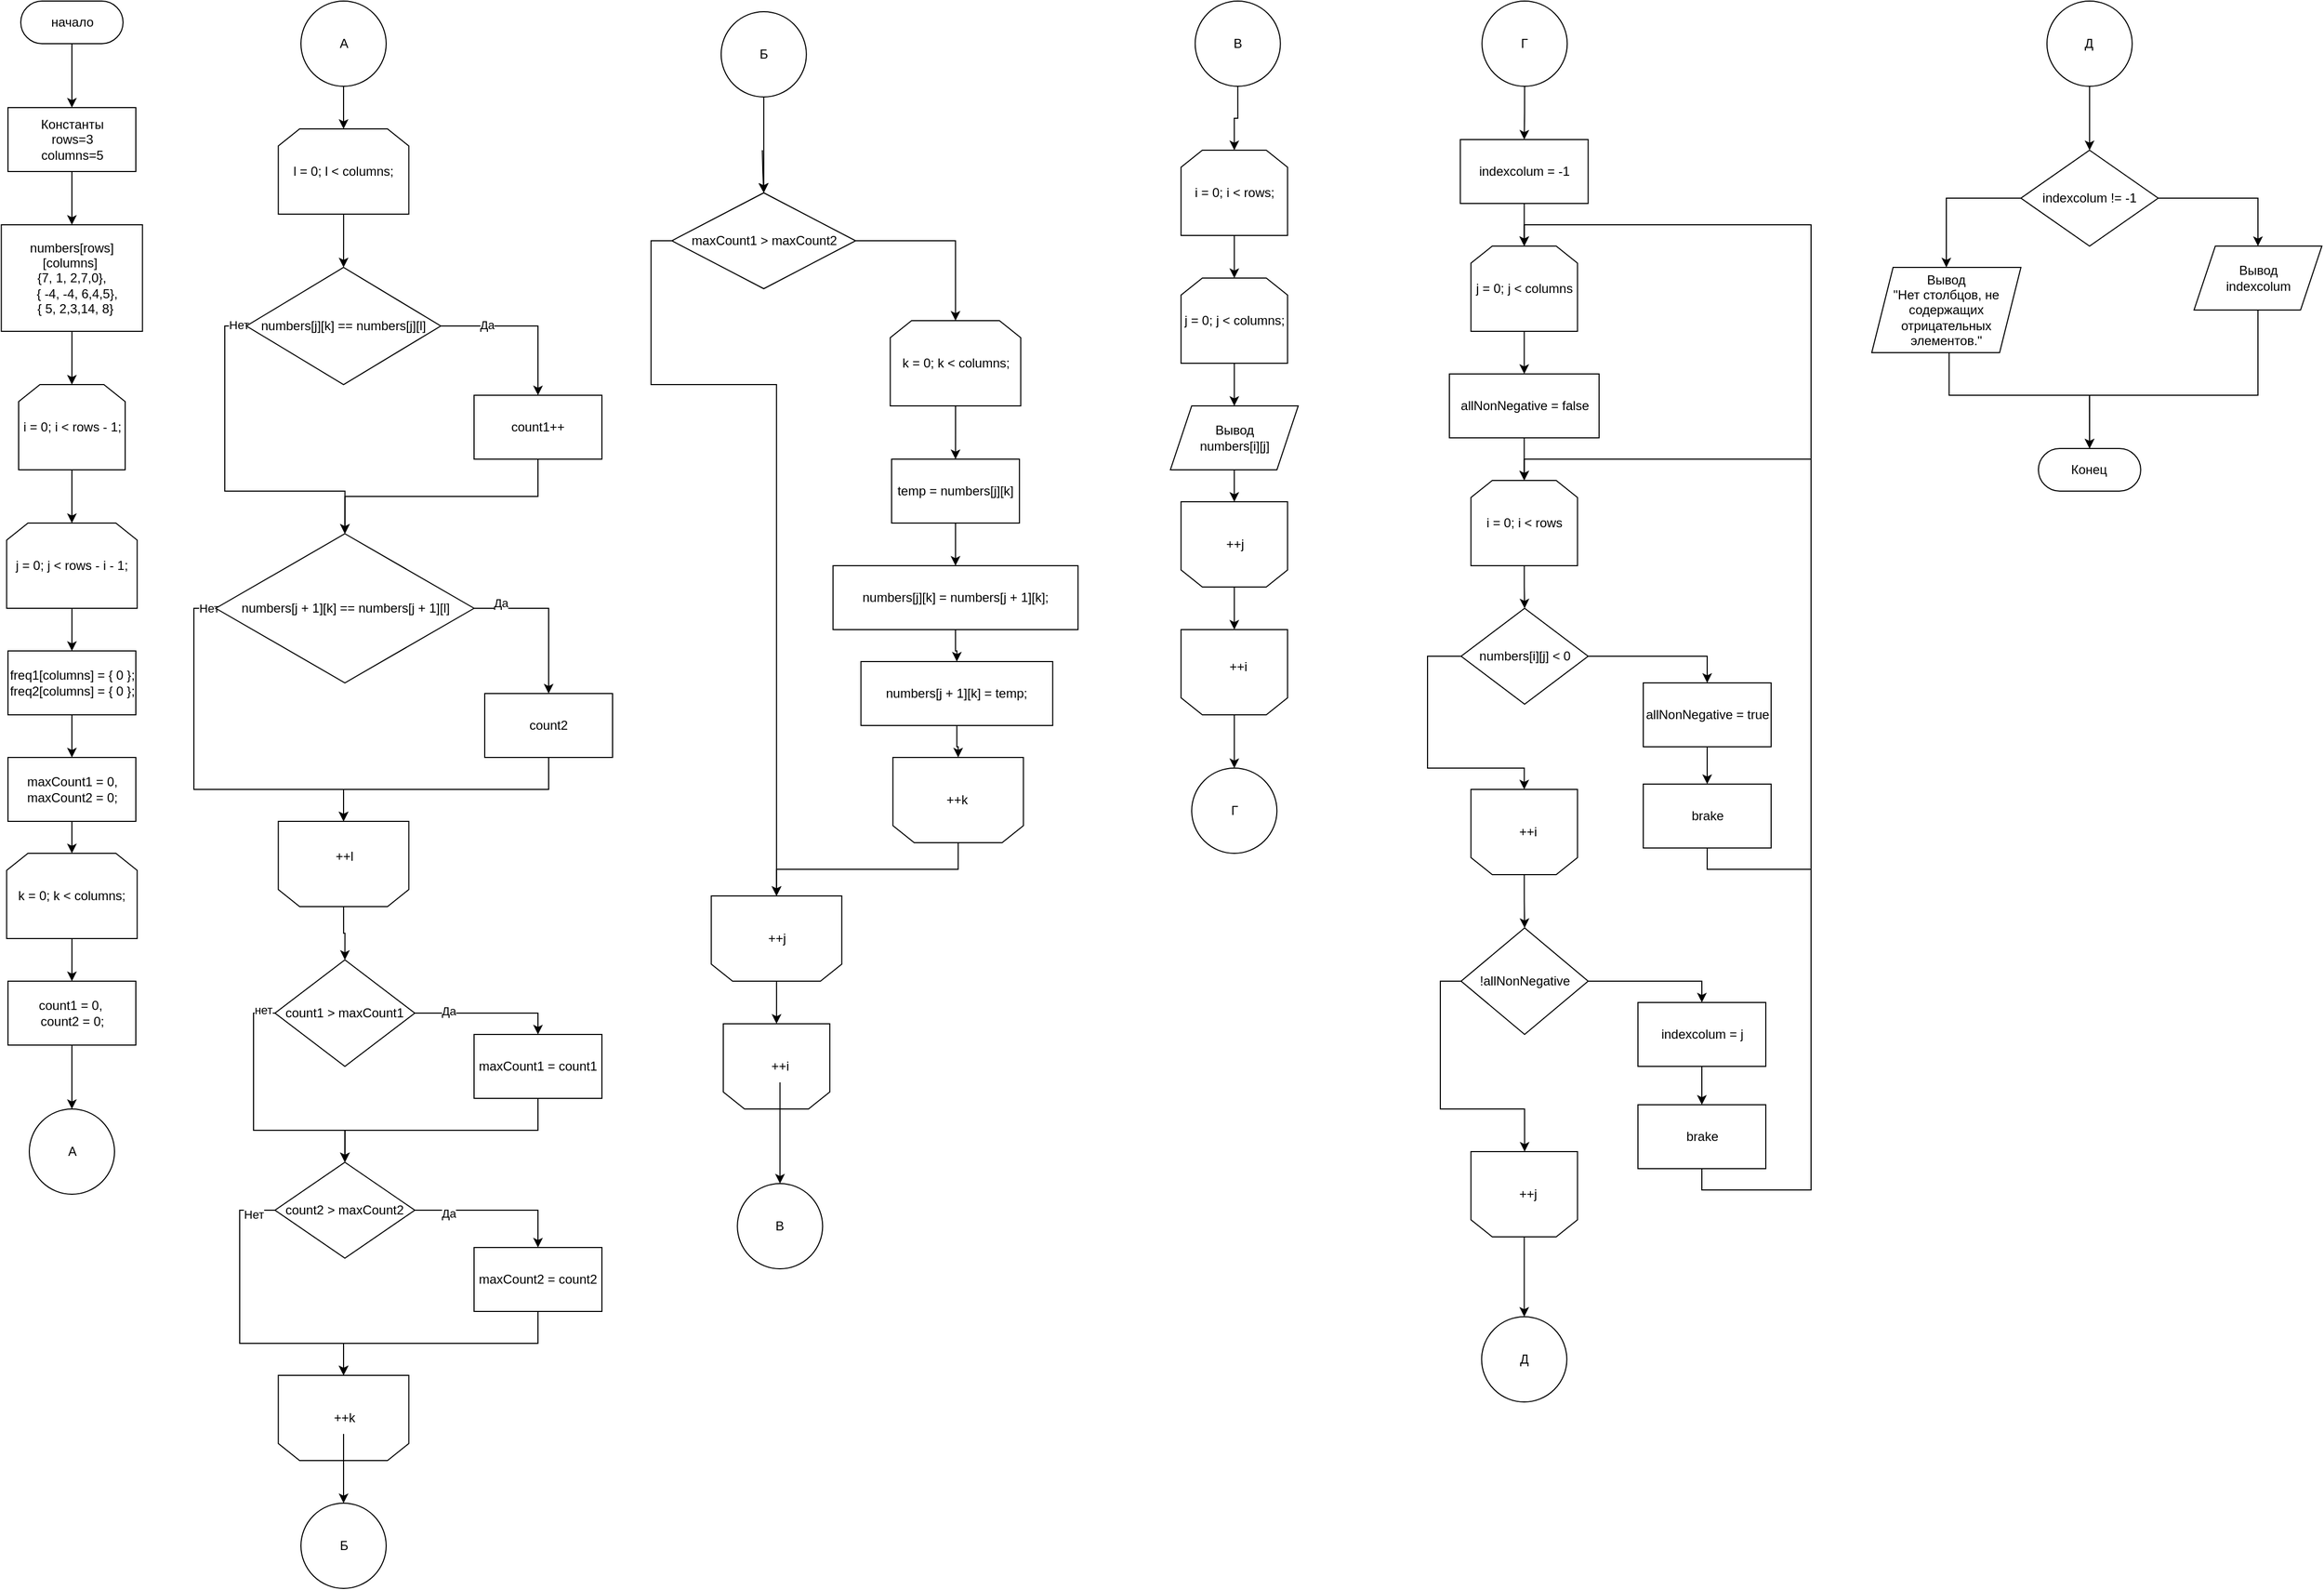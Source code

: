 <mxfile version="24.4.10" type="github">
  <diagram name="Страница — 1" id="gb134FCB6Ntx2Ct6ADIr">
    <mxGraphModel dx="1002" dy="1629" grid="1" gridSize="10" guides="1" tooltips="1" connect="1" arrows="1" fold="1" page="1" pageScale="1" pageWidth="827" pageHeight="1169" math="0" shadow="0">
      <root>
        <mxCell id="0" />
        <mxCell id="1" parent="0" />
        <mxCell id="OmKSdJS_6-39v24Q9E5N-5" style="edgeStyle=orthogonalEdgeStyle;rounded=0;orthogonalLoop=1;jettySize=auto;html=1;entryX=0.5;entryY=0;entryDx=0;entryDy=0;" parent="1" source="zJITAl8SxJPosXwJFVy2-1" target="OmKSdJS_6-39v24Q9E5N-4" edge="1">
          <mxGeometry relative="1" as="geometry" />
        </mxCell>
        <mxCell id="zJITAl8SxJPosXwJFVy2-1" value="начало" style="rounded=1;whiteSpace=wrap;html=1;arcSize=50;" parent="1" vertex="1">
          <mxGeometry x="349.5" y="-80" width="96" height="40" as="geometry" />
        </mxCell>
        <mxCell id="OmKSdJS_6-39v24Q9E5N-7" style="edgeStyle=orthogonalEdgeStyle;rounded=0;orthogonalLoop=1;jettySize=auto;html=1;entryX=0.5;entryY=0;entryDx=0;entryDy=0;" parent="1" source="OmKSdJS_6-39v24Q9E5N-4" target="OmKSdJS_6-39v24Q9E5N-6" edge="1">
          <mxGeometry relative="1" as="geometry" />
        </mxCell>
        <mxCell id="OmKSdJS_6-39v24Q9E5N-4" value="Константы&lt;br&gt;rows=3&lt;div&gt;columns=5&lt;/div&gt;" style="rounded=0;whiteSpace=wrap;html=1;" parent="1" vertex="1">
          <mxGeometry x="337.5" y="20" width="120" height="60" as="geometry" />
        </mxCell>
        <mxCell id="OmKSdJS_6-39v24Q9E5N-9" style="edgeStyle=orthogonalEdgeStyle;rounded=0;orthogonalLoop=1;jettySize=auto;html=1;entryX=0.5;entryY=0;entryDx=0;entryDy=0;" parent="1" source="OmKSdJS_6-39v24Q9E5N-6" target="OmKSdJS_6-39v24Q9E5N-8" edge="1">
          <mxGeometry relative="1" as="geometry" />
        </mxCell>
        <mxCell id="OmKSdJS_6-39v24Q9E5N-6" value="numbers[rows][columns]&amp;nbsp;&lt;div&gt;&lt;span style=&quot;background-color: initial;&quot;&gt;{7, 1, 2,7,0},&lt;/span&gt;&lt;div&gt;&lt;div&gt;&amp;nbsp; &amp;nbsp;{ -4, -4, 6,4,5},&lt;/div&gt;&lt;div&gt;&amp;nbsp; { 5, 2,3,14, 8}&lt;/div&gt;&lt;/div&gt;&lt;/div&gt;" style="rounded=0;whiteSpace=wrap;html=1;" parent="1" vertex="1">
          <mxGeometry x="331.25" y="130" width="132.5" height="100" as="geometry" />
        </mxCell>
        <mxCell id="OmKSdJS_6-39v24Q9E5N-13" style="edgeStyle=orthogonalEdgeStyle;rounded=0;orthogonalLoop=1;jettySize=auto;html=1;entryX=0.5;entryY=0;entryDx=0;entryDy=0;" parent="1" source="OmKSdJS_6-39v24Q9E5N-8" target="OmKSdJS_6-39v24Q9E5N-12" edge="1">
          <mxGeometry relative="1" as="geometry" />
        </mxCell>
        <mxCell id="OmKSdJS_6-39v24Q9E5N-8" value="i = 0; i &amp;lt; rows - 1;" style="shape=loopLimit;whiteSpace=wrap;html=1;" parent="1" vertex="1">
          <mxGeometry x="347.5" y="280" width="100" height="80" as="geometry" />
        </mxCell>
        <mxCell id="OmKSdJS_6-39v24Q9E5N-15" style="edgeStyle=orthogonalEdgeStyle;rounded=0;orthogonalLoop=1;jettySize=auto;html=1;entryX=0.5;entryY=0;entryDx=0;entryDy=0;" parent="1" source="OmKSdJS_6-39v24Q9E5N-12" target="OmKSdJS_6-39v24Q9E5N-14" edge="1">
          <mxGeometry relative="1" as="geometry" />
        </mxCell>
        <mxCell id="OmKSdJS_6-39v24Q9E5N-12" value="j = 0; j &amp;lt; rows - i - 1;" style="shape=loopLimit;whiteSpace=wrap;html=1;" parent="1" vertex="1">
          <mxGeometry x="336.25" y="410" width="122.5" height="80" as="geometry" />
        </mxCell>
        <mxCell id="OmKSdJS_6-39v24Q9E5N-17" style="edgeStyle=orthogonalEdgeStyle;rounded=0;orthogonalLoop=1;jettySize=auto;html=1;entryX=0.5;entryY=0;entryDx=0;entryDy=0;" parent="1" source="OmKSdJS_6-39v24Q9E5N-14" target="OmKSdJS_6-39v24Q9E5N-16" edge="1">
          <mxGeometry relative="1" as="geometry" />
        </mxCell>
        <mxCell id="OmKSdJS_6-39v24Q9E5N-14" value="&lt;div&gt;freq1[columns] = { 0 };&lt;/div&gt;&lt;div&gt;&lt;span style=&quot;white-space: normal;&quot;&gt;freq2[columns] = { 0 };&lt;/span&gt;&lt;/div&gt;" style="rounded=0;whiteSpace=wrap;html=1;" parent="1" vertex="1">
          <mxGeometry x="337.5" y="530" width="120" height="60" as="geometry" />
        </mxCell>
        <mxCell id="OmKSdJS_6-39v24Q9E5N-19" style="edgeStyle=orthogonalEdgeStyle;rounded=0;orthogonalLoop=1;jettySize=auto;html=1;entryX=0.5;entryY=0;entryDx=0;entryDy=0;" parent="1" source="OmKSdJS_6-39v24Q9E5N-16" target="OmKSdJS_6-39v24Q9E5N-18" edge="1">
          <mxGeometry relative="1" as="geometry" />
        </mxCell>
        <mxCell id="OmKSdJS_6-39v24Q9E5N-16" value="maxCount1 = 0, maxCount2 = 0;" style="rounded=0;whiteSpace=wrap;html=1;" parent="1" vertex="1">
          <mxGeometry x="337.5" y="630" width="120" height="60" as="geometry" />
        </mxCell>
        <mxCell id="OmKSdJS_6-39v24Q9E5N-21" style="edgeStyle=orthogonalEdgeStyle;rounded=0;orthogonalLoop=1;jettySize=auto;html=1;entryX=0.5;entryY=0;entryDx=0;entryDy=0;" parent="1" source="OmKSdJS_6-39v24Q9E5N-18" target="OmKSdJS_6-39v24Q9E5N-20" edge="1">
          <mxGeometry relative="1" as="geometry" />
        </mxCell>
        <mxCell id="OmKSdJS_6-39v24Q9E5N-18" value="k = 0; k &amp;lt; columns;" style="shape=loopLimit;whiteSpace=wrap;html=1;" parent="1" vertex="1">
          <mxGeometry x="336.25" y="720" width="122.5" height="80" as="geometry" />
        </mxCell>
        <mxCell id="OmKSdJS_6-39v24Q9E5N-148" style="edgeStyle=orthogonalEdgeStyle;rounded=0;orthogonalLoop=1;jettySize=auto;html=1;entryX=0.5;entryY=0;entryDx=0;entryDy=0;" parent="1" source="OmKSdJS_6-39v24Q9E5N-20" target="OmKSdJS_6-39v24Q9E5N-147" edge="1">
          <mxGeometry relative="1" as="geometry" />
        </mxCell>
        <mxCell id="OmKSdJS_6-39v24Q9E5N-20" value="count1 = 0,&amp;nbsp;&lt;div&gt;count2 = 0;&lt;/div&gt;" style="rounded=0;whiteSpace=wrap;html=1;" parent="1" vertex="1">
          <mxGeometry x="337.5" y="840" width="120" height="60" as="geometry" />
        </mxCell>
        <mxCell id="OmKSdJS_6-39v24Q9E5N-25" style="edgeStyle=orthogonalEdgeStyle;rounded=0;orthogonalLoop=1;jettySize=auto;html=1;entryX=0.5;entryY=0;entryDx=0;entryDy=0;" parent="1" source="OmKSdJS_6-39v24Q9E5N-22" target="OmKSdJS_6-39v24Q9E5N-24" edge="1">
          <mxGeometry relative="1" as="geometry" />
        </mxCell>
        <mxCell id="OmKSdJS_6-39v24Q9E5N-22" value="l = 0; l &amp;lt; columns;" style="shape=loopLimit;whiteSpace=wrap;html=1;" parent="1" vertex="1">
          <mxGeometry x="591.25" y="40" width="122.5" height="80" as="geometry" />
        </mxCell>
        <mxCell id="OmKSdJS_6-39v24Q9E5N-27" style="edgeStyle=orthogonalEdgeStyle;rounded=0;orthogonalLoop=1;jettySize=auto;html=1;entryX=0.5;entryY=0;entryDx=0;entryDy=0;" parent="1" source="OmKSdJS_6-39v24Q9E5N-24" target="OmKSdJS_6-39v24Q9E5N-26" edge="1">
          <mxGeometry relative="1" as="geometry" />
        </mxCell>
        <mxCell id="OmKSdJS_6-39v24Q9E5N-28" value="Да" style="edgeLabel;html=1;align=center;verticalAlign=middle;resizable=0;points=[];" parent="OmKSdJS_6-39v24Q9E5N-27" vertex="1" connectable="0">
          <mxGeometry x="-0.451" y="1" relative="1" as="geometry">
            <mxPoint as="offset" />
          </mxGeometry>
        </mxCell>
        <mxCell id="OmKSdJS_6-39v24Q9E5N-31" style="edgeStyle=orthogonalEdgeStyle;rounded=0;orthogonalLoop=1;jettySize=auto;html=1;entryX=0.5;entryY=0;entryDx=0;entryDy=0;exitX=0;exitY=0.5;exitDx=0;exitDy=0;" parent="1" source="OmKSdJS_6-39v24Q9E5N-24" target="OmKSdJS_6-39v24Q9E5N-29" edge="1">
          <mxGeometry relative="1" as="geometry">
            <Array as="points">
              <mxPoint x="541" y="225" />
              <mxPoint x="541" y="380" />
              <mxPoint x="654" y="380" />
            </Array>
          </mxGeometry>
        </mxCell>
        <mxCell id="OmKSdJS_6-39v24Q9E5N-32" value="Нет" style="edgeLabel;html=1;align=center;verticalAlign=middle;resizable=0;points=[];" parent="OmKSdJS_6-39v24Q9E5N-31" vertex="1" connectable="0">
          <mxGeometry x="-0.954" y="-1" relative="1" as="geometry">
            <mxPoint as="offset" />
          </mxGeometry>
        </mxCell>
        <mxCell id="OmKSdJS_6-39v24Q9E5N-24" value="numbers[j][k] == numbers[j][l]" style="rhombus;whiteSpace=wrap;html=1;" parent="1" vertex="1">
          <mxGeometry x="561.25" y="170" width="182.5" height="110" as="geometry" />
        </mxCell>
        <mxCell id="OmKSdJS_6-39v24Q9E5N-30" style="edgeStyle=orthogonalEdgeStyle;rounded=0;orthogonalLoop=1;jettySize=auto;html=1;entryX=0.5;entryY=0;entryDx=0;entryDy=0;" parent="1" source="OmKSdJS_6-39v24Q9E5N-26" target="OmKSdJS_6-39v24Q9E5N-29" edge="1">
          <mxGeometry relative="1" as="geometry" />
        </mxCell>
        <mxCell id="OmKSdJS_6-39v24Q9E5N-26" value="count1++" style="rounded=0;whiteSpace=wrap;html=1;" parent="1" vertex="1">
          <mxGeometry x="775" y="290" width="120" height="60" as="geometry" />
        </mxCell>
        <mxCell id="OmKSdJS_6-39v24Q9E5N-34" style="edgeStyle=orthogonalEdgeStyle;rounded=0;orthogonalLoop=1;jettySize=auto;html=1;entryX=0.5;entryY=0;entryDx=0;entryDy=0;" parent="1" source="OmKSdJS_6-39v24Q9E5N-29" target="OmKSdJS_6-39v24Q9E5N-33" edge="1">
          <mxGeometry relative="1" as="geometry" />
        </mxCell>
        <mxCell id="OmKSdJS_6-39v24Q9E5N-39" value="Да" style="edgeLabel;html=1;align=center;verticalAlign=middle;resizable=0;points=[];" parent="OmKSdJS_6-39v24Q9E5N-34" vertex="1" connectable="0">
          <mxGeometry x="-0.674" y="5" relative="1" as="geometry">
            <mxPoint as="offset" />
          </mxGeometry>
        </mxCell>
        <mxCell id="OmKSdJS_6-39v24Q9E5N-42" style="edgeStyle=orthogonalEdgeStyle;rounded=0;orthogonalLoop=1;jettySize=auto;html=1;entryX=0.5;entryY=1;entryDx=0;entryDy=0;exitX=0;exitY=0.5;exitDx=0;exitDy=0;" parent="1" source="OmKSdJS_6-39v24Q9E5N-29" target="OmKSdJS_6-39v24Q9E5N-35" edge="1">
          <mxGeometry relative="1" as="geometry">
            <Array as="points">
              <mxPoint x="512" y="490" />
              <mxPoint x="512" y="660" />
              <mxPoint x="652" y="660" />
            </Array>
          </mxGeometry>
        </mxCell>
        <mxCell id="OmKSdJS_6-39v24Q9E5N-43" value="Нет" style="edgeLabel;html=1;align=center;verticalAlign=middle;resizable=0;points=[];" parent="OmKSdJS_6-39v24Q9E5N-42" vertex="1" connectable="0">
          <mxGeometry x="-0.96" relative="1" as="geometry">
            <mxPoint as="offset" />
          </mxGeometry>
        </mxCell>
        <mxCell id="OmKSdJS_6-39v24Q9E5N-29" value="numbers[j + 1][k] == numbers[j + 1][l]" style="rhombus;whiteSpace=wrap;html=1;" parent="1" vertex="1">
          <mxGeometry x="532.5" y="420" width="242.5" height="140" as="geometry" />
        </mxCell>
        <mxCell id="OmKSdJS_6-39v24Q9E5N-40" style="edgeStyle=orthogonalEdgeStyle;rounded=0;orthogonalLoop=1;jettySize=auto;html=1;entryX=0.5;entryY=1;entryDx=0;entryDy=0;exitX=0.5;exitY=1;exitDx=0;exitDy=0;" parent="1" source="OmKSdJS_6-39v24Q9E5N-33" target="OmKSdJS_6-39v24Q9E5N-35" edge="1">
          <mxGeometry relative="1" as="geometry" />
        </mxCell>
        <mxCell id="OmKSdJS_6-39v24Q9E5N-33" value="count2" style="rounded=0;whiteSpace=wrap;html=1;" parent="1" vertex="1">
          <mxGeometry x="785" y="570" width="120" height="60" as="geometry" />
        </mxCell>
        <mxCell id="OmKSdJS_6-39v24Q9E5N-45" style="edgeStyle=orthogonalEdgeStyle;rounded=0;orthogonalLoop=1;jettySize=auto;html=1;entryX=0.5;entryY=0;entryDx=0;entryDy=0;" parent="1" source="OmKSdJS_6-39v24Q9E5N-35" target="OmKSdJS_6-39v24Q9E5N-44" edge="1">
          <mxGeometry relative="1" as="geometry" />
        </mxCell>
        <mxCell id="OmKSdJS_6-39v24Q9E5N-35" value="" style="shape=loopLimit;whiteSpace=wrap;html=1;rotation=-180;" parent="1" vertex="1">
          <mxGeometry x="591.25" y="690" width="122.5" height="80" as="geometry" />
        </mxCell>
        <mxCell id="OmKSdJS_6-39v24Q9E5N-36" value="++l" style="text;html=1;align=center;verticalAlign=middle;resizable=0;points=[];autosize=1;strokeColor=none;fillColor=none;" parent="1" vertex="1">
          <mxGeometry x="632.5" y="708" width="40" height="30" as="geometry" />
        </mxCell>
        <mxCell id="OmKSdJS_6-39v24Q9E5N-47" style="edgeStyle=orthogonalEdgeStyle;rounded=0;orthogonalLoop=1;jettySize=auto;html=1;entryX=0.5;entryY=0;entryDx=0;entryDy=0;" parent="1" source="OmKSdJS_6-39v24Q9E5N-44" target="OmKSdJS_6-39v24Q9E5N-46" edge="1">
          <mxGeometry relative="1" as="geometry" />
        </mxCell>
        <mxCell id="OmKSdJS_6-39v24Q9E5N-54" value="Да" style="edgeLabel;html=1;align=center;verticalAlign=middle;resizable=0;points=[];" parent="OmKSdJS_6-39v24Q9E5N-47" vertex="1" connectable="0">
          <mxGeometry x="-0.535" y="2" relative="1" as="geometry">
            <mxPoint as="offset" />
          </mxGeometry>
        </mxCell>
        <mxCell id="OmKSdJS_6-39v24Q9E5N-53" style="edgeStyle=orthogonalEdgeStyle;rounded=0;orthogonalLoop=1;jettySize=auto;html=1;entryX=0.5;entryY=0;entryDx=0;entryDy=0;exitX=0;exitY=0.5;exitDx=0;exitDy=0;" parent="1" source="OmKSdJS_6-39v24Q9E5N-44" target="OmKSdJS_6-39v24Q9E5N-48" edge="1">
          <mxGeometry relative="1" as="geometry">
            <Array as="points">
              <mxPoint x="568" y="870" />
              <mxPoint x="568" y="980" />
              <mxPoint x="654" y="980" />
            </Array>
          </mxGeometry>
        </mxCell>
        <mxCell id="OmKSdJS_6-39v24Q9E5N-55" value="нет" style="edgeLabel;html=1;align=center;verticalAlign=middle;resizable=0;points=[];" parent="OmKSdJS_6-39v24Q9E5N-53" vertex="1" connectable="0">
          <mxGeometry x="-0.906" y="-3" relative="1" as="geometry">
            <mxPoint as="offset" />
          </mxGeometry>
        </mxCell>
        <mxCell id="OmKSdJS_6-39v24Q9E5N-44" value="count1 &amp;gt; maxCount1" style="rhombus;whiteSpace=wrap;html=1;" parent="1" vertex="1">
          <mxGeometry x="588.13" y="820" width="131.25" height="100" as="geometry" />
        </mxCell>
        <mxCell id="OmKSdJS_6-39v24Q9E5N-52" style="edgeStyle=orthogonalEdgeStyle;rounded=0;orthogonalLoop=1;jettySize=auto;html=1;entryX=0.5;entryY=0;entryDx=0;entryDy=0;exitX=0.5;exitY=1;exitDx=0;exitDy=0;" parent="1" source="OmKSdJS_6-39v24Q9E5N-46" target="OmKSdJS_6-39v24Q9E5N-48" edge="1">
          <mxGeometry relative="1" as="geometry" />
        </mxCell>
        <mxCell id="OmKSdJS_6-39v24Q9E5N-46" value="maxCount1 = count1" style="rounded=0;whiteSpace=wrap;html=1;" parent="1" vertex="1">
          <mxGeometry x="775" y="890" width="120" height="60" as="geometry" />
        </mxCell>
        <mxCell id="OmKSdJS_6-39v24Q9E5N-50" style="edgeStyle=orthogonalEdgeStyle;rounded=0;orthogonalLoop=1;jettySize=auto;html=1;entryX=0.5;entryY=0;entryDx=0;entryDy=0;" parent="1" source="OmKSdJS_6-39v24Q9E5N-48" target="OmKSdJS_6-39v24Q9E5N-49" edge="1">
          <mxGeometry relative="1" as="geometry" />
        </mxCell>
        <mxCell id="OmKSdJS_6-39v24Q9E5N-60" value="Да" style="edgeLabel;html=1;align=center;verticalAlign=middle;resizable=0;points=[];" parent="OmKSdJS_6-39v24Q9E5N-50" vertex="1" connectable="0">
          <mxGeometry x="-0.581" y="-3" relative="1" as="geometry">
            <mxPoint as="offset" />
          </mxGeometry>
        </mxCell>
        <mxCell id="OmKSdJS_6-39v24Q9E5N-59" style="edgeStyle=orthogonalEdgeStyle;rounded=0;orthogonalLoop=1;jettySize=auto;html=1;entryX=0.5;entryY=1;entryDx=0;entryDy=0;exitX=0;exitY=0.5;exitDx=0;exitDy=0;" parent="1" source="OmKSdJS_6-39v24Q9E5N-48" target="OmKSdJS_6-39v24Q9E5N-56" edge="1">
          <mxGeometry relative="1" as="geometry">
            <Array as="points">
              <mxPoint x="555" y="1055" />
              <mxPoint x="555" y="1180" />
              <mxPoint x="652" y="1180" />
            </Array>
          </mxGeometry>
        </mxCell>
        <mxCell id="OmKSdJS_6-39v24Q9E5N-61" value="Нет" style="edgeLabel;html=1;align=center;verticalAlign=middle;resizable=0;points=[];" parent="OmKSdJS_6-39v24Q9E5N-59" vertex="1" connectable="0">
          <mxGeometry x="-0.859" y="4" relative="1" as="geometry">
            <mxPoint as="offset" />
          </mxGeometry>
        </mxCell>
        <mxCell id="OmKSdJS_6-39v24Q9E5N-48" value="count2 &amp;gt; maxCount2" style="rhombus;whiteSpace=wrap;html=1;" parent="1" vertex="1">
          <mxGeometry x="588.13" y="1010" width="131.25" height="90" as="geometry" />
        </mxCell>
        <mxCell id="OmKSdJS_6-39v24Q9E5N-58" style="edgeStyle=orthogonalEdgeStyle;rounded=0;orthogonalLoop=1;jettySize=auto;html=1;entryX=0.5;entryY=1;entryDx=0;entryDy=0;exitX=0.5;exitY=1;exitDx=0;exitDy=0;" parent="1" source="OmKSdJS_6-39v24Q9E5N-49" target="OmKSdJS_6-39v24Q9E5N-56" edge="1">
          <mxGeometry relative="1" as="geometry" />
        </mxCell>
        <mxCell id="OmKSdJS_6-39v24Q9E5N-49" value="maxCount2 = count2" style="rounded=0;whiteSpace=wrap;html=1;" parent="1" vertex="1">
          <mxGeometry x="775" y="1090" width="120" height="60" as="geometry" />
        </mxCell>
        <mxCell id="OmKSdJS_6-39v24Q9E5N-63" style="edgeStyle=orthogonalEdgeStyle;rounded=0;orthogonalLoop=1;jettySize=auto;html=1;entryX=0.5;entryY=0;entryDx=0;entryDy=0;" parent="1" target="OmKSdJS_6-39v24Q9E5N-62" edge="1">
          <mxGeometry relative="1" as="geometry">
            <mxPoint x="1045.622" y="60" as="sourcePoint" />
          </mxGeometry>
        </mxCell>
        <mxCell id="OmKSdJS_6-39v24Q9E5N-56" value="" style="shape=loopLimit;whiteSpace=wrap;html=1;rotation=-180;" parent="1" vertex="1">
          <mxGeometry x="591.25" y="1210" width="122.5" height="80" as="geometry" />
        </mxCell>
        <mxCell id="OmKSdJS_6-39v24Q9E5N-152" style="edgeStyle=orthogonalEdgeStyle;rounded=0;orthogonalLoop=1;jettySize=auto;html=1;entryX=0.5;entryY=0;entryDx=0;entryDy=0;" parent="1" source="OmKSdJS_6-39v24Q9E5N-57" target="OmKSdJS_6-39v24Q9E5N-151" edge="1">
          <mxGeometry relative="1" as="geometry" />
        </mxCell>
        <mxCell id="OmKSdJS_6-39v24Q9E5N-57" value="++k" style="text;html=1;align=center;verticalAlign=middle;resizable=0;points=[];autosize=1;strokeColor=none;fillColor=none;" parent="1" vertex="1">
          <mxGeometry x="632.5" y="1235" width="40" height="30" as="geometry" />
        </mxCell>
        <mxCell id="OmKSdJS_6-39v24Q9E5N-65" style="edgeStyle=orthogonalEdgeStyle;rounded=0;orthogonalLoop=1;jettySize=auto;html=1;entryX=0.5;entryY=0;entryDx=0;entryDy=0;" parent="1" source="OmKSdJS_6-39v24Q9E5N-62" target="OmKSdJS_6-39v24Q9E5N-64" edge="1">
          <mxGeometry relative="1" as="geometry" />
        </mxCell>
        <mxCell id="OmKSdJS_6-39v24Q9E5N-68" style="edgeStyle=orthogonalEdgeStyle;rounded=0;orthogonalLoop=1;jettySize=auto;html=1;entryX=0.5;entryY=1;entryDx=0;entryDy=0;exitX=0;exitY=0.5;exitDx=0;exitDy=0;" parent="1" source="OmKSdJS_6-39v24Q9E5N-62" target="OmKSdJS_6-39v24Q9E5N-66" edge="1">
          <mxGeometry relative="1" as="geometry">
            <Array as="points">
              <mxPoint x="941.17" y="145" />
              <mxPoint x="941.17" y="280" />
              <mxPoint x="1059.17" y="280" />
            </Array>
          </mxGeometry>
        </mxCell>
        <mxCell id="OmKSdJS_6-39v24Q9E5N-62" value="maxCount1 &amp;gt; maxCount2" style="rhombus;whiteSpace=wrap;html=1;" parent="1" vertex="1">
          <mxGeometry x="960.68" y="100" width="172.5" height="90" as="geometry" />
        </mxCell>
        <mxCell id="OmKSdJS_6-39v24Q9E5N-71" style="edgeStyle=orthogonalEdgeStyle;rounded=0;orthogonalLoop=1;jettySize=auto;html=1;entryX=0.5;entryY=0;entryDx=0;entryDy=0;" parent="1" source="OmKSdJS_6-39v24Q9E5N-64" target="OmKSdJS_6-39v24Q9E5N-70" edge="1">
          <mxGeometry relative="1" as="geometry" />
        </mxCell>
        <mxCell id="OmKSdJS_6-39v24Q9E5N-64" value="k = 0; k &amp;lt; columns;" style="shape=loopLimit;whiteSpace=wrap;html=1;rotation=0;" parent="1" vertex="1">
          <mxGeometry x="1165.67" y="220" width="122.5" height="80" as="geometry" />
        </mxCell>
        <mxCell id="OmKSdJS_6-39v24Q9E5N-82" style="edgeStyle=orthogonalEdgeStyle;rounded=0;orthogonalLoop=1;jettySize=auto;html=1;entryX=0.5;entryY=1;entryDx=0;entryDy=0;" parent="1" source="OmKSdJS_6-39v24Q9E5N-66" target="OmKSdJS_6-39v24Q9E5N-80" edge="1">
          <mxGeometry relative="1" as="geometry" />
        </mxCell>
        <mxCell id="OmKSdJS_6-39v24Q9E5N-66" value="" style="shape=loopLimit;whiteSpace=wrap;html=1;rotation=-180;" parent="1" vertex="1">
          <mxGeometry x="997.67" y="760" width="122.5" height="80" as="geometry" />
        </mxCell>
        <mxCell id="OmKSdJS_6-39v24Q9E5N-67" value="++j" style="text;html=1;align=center;verticalAlign=middle;resizable=0;points=[];autosize=1;strokeColor=none;fillColor=none;" parent="1" vertex="1">
          <mxGeometry x="1038.92" y="785" width="40" height="30" as="geometry" />
        </mxCell>
        <mxCell id="OmKSdJS_6-39v24Q9E5N-69" value="" style="shape=loopLimit;whiteSpace=wrap;html=1;rotation=-180;" parent="1" vertex="1">
          <mxGeometry x="1168.17" y="630" width="122.5" height="80" as="geometry" />
        </mxCell>
        <mxCell id="OmKSdJS_6-39v24Q9E5N-73" style="edgeStyle=orthogonalEdgeStyle;rounded=0;orthogonalLoop=1;jettySize=auto;html=1;entryX=0.5;entryY=0;entryDx=0;entryDy=0;" parent="1" source="OmKSdJS_6-39v24Q9E5N-70" target="OmKSdJS_6-39v24Q9E5N-72" edge="1">
          <mxGeometry relative="1" as="geometry" />
        </mxCell>
        <mxCell id="OmKSdJS_6-39v24Q9E5N-70" value="temp = numbers[j][k]" style="rounded=0;whiteSpace=wrap;html=1;" parent="1" vertex="1">
          <mxGeometry x="1166.92" y="350" width="120" height="60" as="geometry" />
        </mxCell>
        <mxCell id="OmKSdJS_6-39v24Q9E5N-75" style="edgeStyle=orthogonalEdgeStyle;rounded=0;orthogonalLoop=1;jettySize=auto;html=1;entryX=0.5;entryY=0;entryDx=0;entryDy=0;" parent="1" source="OmKSdJS_6-39v24Q9E5N-72" target="OmKSdJS_6-39v24Q9E5N-74" edge="1">
          <mxGeometry relative="1" as="geometry" />
        </mxCell>
        <mxCell id="OmKSdJS_6-39v24Q9E5N-72" value="numbers[j][k] = numbers[j + 1][k];" style="rounded=0;whiteSpace=wrap;html=1;" parent="1" vertex="1">
          <mxGeometry x="1111.92" y="450" width="230" height="60" as="geometry" />
        </mxCell>
        <mxCell id="OmKSdJS_6-39v24Q9E5N-77" style="edgeStyle=orthogonalEdgeStyle;rounded=0;orthogonalLoop=1;jettySize=auto;html=1;entryX=0.5;entryY=1;entryDx=0;entryDy=0;" parent="1" source="OmKSdJS_6-39v24Q9E5N-74" target="OmKSdJS_6-39v24Q9E5N-69" edge="1">
          <mxGeometry relative="1" as="geometry" />
        </mxCell>
        <mxCell id="OmKSdJS_6-39v24Q9E5N-74" value="numbers[j + 1][k] = temp;" style="rounded=0;whiteSpace=wrap;html=1;" parent="1" vertex="1">
          <mxGeometry x="1138.17" y="540" width="180" height="60" as="geometry" />
        </mxCell>
        <mxCell id="OmKSdJS_6-39v24Q9E5N-79" style="edgeStyle=orthogonalEdgeStyle;rounded=0;orthogonalLoop=1;jettySize=auto;html=1;entryX=0.5;entryY=1;entryDx=0;entryDy=0;exitX=0.5;exitY=0;exitDx=0;exitDy=0;" parent="1" source="OmKSdJS_6-39v24Q9E5N-69" target="OmKSdJS_6-39v24Q9E5N-66" edge="1">
          <mxGeometry relative="1" as="geometry" />
        </mxCell>
        <mxCell id="OmKSdJS_6-39v24Q9E5N-76" value="++k" style="text;html=1;align=center;verticalAlign=middle;resizable=0;points=[];autosize=1;strokeColor=none;fillColor=none;" parent="1" vertex="1">
          <mxGeometry x="1208.17" y="655" width="40" height="30" as="geometry" />
        </mxCell>
        <mxCell id="OmKSdJS_6-39v24Q9E5N-80" value="" style="shape=loopLimit;whiteSpace=wrap;html=1;rotation=-180;" parent="1" vertex="1">
          <mxGeometry x="1008.92" y="880" width="100" height="80" as="geometry" />
        </mxCell>
        <mxCell id="OmKSdJS_6-39v24Q9E5N-158" style="edgeStyle=orthogonalEdgeStyle;rounded=0;orthogonalLoop=1;jettySize=auto;html=1;entryX=0.5;entryY=0;entryDx=0;entryDy=0;" parent="1" source="OmKSdJS_6-39v24Q9E5N-81" target="OmKSdJS_6-39v24Q9E5N-157" edge="1">
          <mxGeometry relative="1" as="geometry" />
        </mxCell>
        <mxCell id="OmKSdJS_6-39v24Q9E5N-81" value="++i" style="text;html=1;align=center;verticalAlign=middle;resizable=0;points=[];autosize=1;strokeColor=none;fillColor=none;" parent="1" vertex="1">
          <mxGeometry x="1042.17" y="905" width="40" height="30" as="geometry" />
        </mxCell>
        <mxCell id="OmKSdJS_6-39v24Q9E5N-86" style="edgeStyle=orthogonalEdgeStyle;rounded=0;orthogonalLoop=1;jettySize=auto;html=1;entryX=0.5;entryY=0;entryDx=0;entryDy=0;" parent="1" source="OmKSdJS_6-39v24Q9E5N-83" target="OmKSdJS_6-39v24Q9E5N-85" edge="1">
          <mxGeometry relative="1" as="geometry" />
        </mxCell>
        <mxCell id="OmKSdJS_6-39v24Q9E5N-83" value="i = 0; i &amp;lt; rows;" style="shape=loopLimit;whiteSpace=wrap;html=1;rotation=0;" parent="1" vertex="1">
          <mxGeometry x="1438.63" y="60" width="100" height="80" as="geometry" />
        </mxCell>
        <mxCell id="OmKSdJS_6-39v24Q9E5N-89" style="edgeStyle=orthogonalEdgeStyle;rounded=0;orthogonalLoop=1;jettySize=auto;html=1;entryX=0.5;entryY=0;entryDx=0;entryDy=0;" parent="1" source="OmKSdJS_6-39v24Q9E5N-85" target="OmKSdJS_6-39v24Q9E5N-88" edge="1">
          <mxGeometry relative="1" as="geometry" />
        </mxCell>
        <mxCell id="OmKSdJS_6-39v24Q9E5N-85" value="j = 0; j &amp;lt; columns;" style="shape=loopLimit;whiteSpace=wrap;html=1;rotation=0;" parent="1" vertex="1">
          <mxGeometry x="1438.63" y="180" width="100" height="80" as="geometry" />
        </mxCell>
        <mxCell id="OmKSdJS_6-39v24Q9E5N-95" style="edgeStyle=orthogonalEdgeStyle;rounded=0;orthogonalLoop=1;jettySize=auto;html=1;entryX=0.5;entryY=1;entryDx=0;entryDy=0;" parent="1" source="OmKSdJS_6-39v24Q9E5N-88" target="OmKSdJS_6-39v24Q9E5N-90" edge="1">
          <mxGeometry relative="1" as="geometry" />
        </mxCell>
        <mxCell id="OmKSdJS_6-39v24Q9E5N-88" value="Вывод&lt;br&gt;numbers[i][j]" style="shape=parallelogram;perimeter=parallelogramPerimeter;whiteSpace=wrap;html=1;fixedSize=1;" parent="1" vertex="1">
          <mxGeometry x="1428.63" y="300" width="120" height="60" as="geometry" />
        </mxCell>
        <mxCell id="OmKSdJS_6-39v24Q9E5N-94" style="edgeStyle=orthogonalEdgeStyle;rounded=0;orthogonalLoop=1;jettySize=auto;html=1;entryX=0.5;entryY=1;entryDx=0;entryDy=0;" parent="1" source="OmKSdJS_6-39v24Q9E5N-90" target="OmKSdJS_6-39v24Q9E5N-92" edge="1">
          <mxGeometry relative="1" as="geometry" />
        </mxCell>
        <mxCell id="OmKSdJS_6-39v24Q9E5N-90" value="" style="shape=loopLimit;whiteSpace=wrap;html=1;rotation=-180;" parent="1" vertex="1">
          <mxGeometry x="1438.63" y="390" width="100" height="80" as="geometry" />
        </mxCell>
        <mxCell id="OmKSdJS_6-39v24Q9E5N-91" value="++j" style="text;html=1;align=center;verticalAlign=middle;resizable=0;points=[];autosize=1;strokeColor=none;fillColor=none;" parent="1" vertex="1">
          <mxGeometry x="1468.63" y="415" width="40" height="30" as="geometry" />
        </mxCell>
        <mxCell id="OmKSdJS_6-39v24Q9E5N-165" style="edgeStyle=orthogonalEdgeStyle;rounded=0;orthogonalLoop=1;jettySize=auto;html=1;entryX=0.5;entryY=0;entryDx=0;entryDy=0;" parent="1" source="OmKSdJS_6-39v24Q9E5N-92" target="OmKSdJS_6-39v24Q9E5N-164" edge="1">
          <mxGeometry relative="1" as="geometry" />
        </mxCell>
        <mxCell id="OmKSdJS_6-39v24Q9E5N-92" value="" style="shape=loopLimit;whiteSpace=wrap;html=1;rotation=-180;" parent="1" vertex="1">
          <mxGeometry x="1438.63" y="510" width="100" height="80" as="geometry" />
        </mxCell>
        <mxCell id="OmKSdJS_6-39v24Q9E5N-93" value="++i" style="text;html=1;align=center;verticalAlign=middle;resizable=0;points=[];autosize=1;strokeColor=none;fillColor=none;" parent="1" vertex="1">
          <mxGeometry x="1471.88" y="530" width="40" height="30" as="geometry" />
        </mxCell>
        <mxCell id="OmKSdJS_6-39v24Q9E5N-99" style="edgeStyle=orthogonalEdgeStyle;rounded=0;orthogonalLoop=1;jettySize=auto;html=1;entryX=0.5;entryY=0;entryDx=0;entryDy=0;" parent="1" source="OmKSdJS_6-39v24Q9E5N-96" target="OmKSdJS_6-39v24Q9E5N-98" edge="1">
          <mxGeometry relative="1" as="geometry" />
        </mxCell>
        <mxCell id="OmKSdJS_6-39v24Q9E5N-96" value="indexcolum = -1" style="rounded=0;whiteSpace=wrap;html=1;" parent="1" vertex="1">
          <mxGeometry x="1700.77" y="50" width="120" height="60" as="geometry" />
        </mxCell>
        <mxCell id="OmKSdJS_6-39v24Q9E5N-101" style="edgeStyle=orthogonalEdgeStyle;rounded=0;orthogonalLoop=1;jettySize=auto;html=1;entryX=0.5;entryY=0;entryDx=0;entryDy=0;" parent="1" source="OmKSdJS_6-39v24Q9E5N-98" target="OmKSdJS_6-39v24Q9E5N-100" edge="1">
          <mxGeometry relative="1" as="geometry" />
        </mxCell>
        <mxCell id="OmKSdJS_6-39v24Q9E5N-98" value="j = 0; j &amp;lt; columns" style="shape=loopLimit;whiteSpace=wrap;html=1;rotation=0;" parent="1" vertex="1">
          <mxGeometry x="1710.77" y="150" width="100" height="80" as="geometry" />
        </mxCell>
        <mxCell id="OmKSdJS_6-39v24Q9E5N-104" style="edgeStyle=orthogonalEdgeStyle;rounded=0;orthogonalLoop=1;jettySize=auto;html=1;entryX=0.5;entryY=0;entryDx=0;entryDy=0;" parent="1" source="OmKSdJS_6-39v24Q9E5N-100" target="OmKSdJS_6-39v24Q9E5N-102" edge="1">
          <mxGeometry relative="1" as="geometry" />
        </mxCell>
        <mxCell id="OmKSdJS_6-39v24Q9E5N-100" value="allNonNegative = false" style="rounded=0;whiteSpace=wrap;html=1;" parent="1" vertex="1">
          <mxGeometry x="1690.52" y="270" width="140.5" height="60" as="geometry" />
        </mxCell>
        <mxCell id="OmKSdJS_6-39v24Q9E5N-105" style="edgeStyle=orthogonalEdgeStyle;rounded=0;orthogonalLoop=1;jettySize=auto;html=1;entryX=0.5;entryY=0;entryDx=0;entryDy=0;" parent="1" source="OmKSdJS_6-39v24Q9E5N-102" target="OmKSdJS_6-39v24Q9E5N-103" edge="1">
          <mxGeometry relative="1" as="geometry" />
        </mxCell>
        <mxCell id="OmKSdJS_6-39v24Q9E5N-102" value="i = 0; i &amp;lt; rows" style="shape=loopLimit;whiteSpace=wrap;html=1;rotation=0;" parent="1" vertex="1">
          <mxGeometry x="1710.77" y="370" width="100" height="80" as="geometry" />
        </mxCell>
        <mxCell id="OmKSdJS_6-39v24Q9E5N-107" style="edgeStyle=orthogonalEdgeStyle;rounded=0;orthogonalLoop=1;jettySize=auto;html=1;entryX=0.5;entryY=0;entryDx=0;entryDy=0;" parent="1" source="OmKSdJS_6-39v24Q9E5N-103" target="OmKSdJS_6-39v24Q9E5N-106" edge="1">
          <mxGeometry relative="1" as="geometry" />
        </mxCell>
        <mxCell id="OmKSdJS_6-39v24Q9E5N-111" style="edgeStyle=orthogonalEdgeStyle;rounded=0;orthogonalLoop=1;jettySize=auto;html=1;entryX=0.5;entryY=1;entryDx=0;entryDy=0;exitX=0;exitY=0.5;exitDx=0;exitDy=0;" parent="1" source="OmKSdJS_6-39v24Q9E5N-103" target="OmKSdJS_6-39v24Q9E5N-108" edge="1">
          <mxGeometry relative="1" as="geometry">
            <Array as="points">
              <mxPoint x="1670.02" y="535" />
              <mxPoint x="1670.02" y="640" />
              <mxPoint x="1761.02" y="640" />
            </Array>
          </mxGeometry>
        </mxCell>
        <mxCell id="OmKSdJS_6-39v24Q9E5N-103" value="numbers[i][j] &amp;lt; 0" style="rhombus;whiteSpace=wrap;html=1;" parent="1" vertex="1">
          <mxGeometry x="1701.52" y="490" width="119.25" height="90" as="geometry" />
        </mxCell>
        <mxCell id="OmKSdJS_6-39v24Q9E5N-143" style="edgeStyle=orthogonalEdgeStyle;rounded=0;orthogonalLoop=1;jettySize=auto;html=1;entryX=0.5;entryY=0;entryDx=0;entryDy=0;" parent="1" source="OmKSdJS_6-39v24Q9E5N-106" target="OmKSdJS_6-39v24Q9E5N-142" edge="1">
          <mxGeometry relative="1" as="geometry" />
        </mxCell>
        <mxCell id="OmKSdJS_6-39v24Q9E5N-106" value="allNonNegative = true" style="rounded=0;whiteSpace=wrap;html=1;" parent="1" vertex="1">
          <mxGeometry x="1872.52" y="560" width="120" height="60" as="geometry" />
        </mxCell>
        <mxCell id="OmKSdJS_6-39v24Q9E5N-113" style="edgeStyle=orthogonalEdgeStyle;rounded=0;orthogonalLoop=1;jettySize=auto;html=1;entryX=0.5;entryY=0;entryDx=0;entryDy=0;" parent="1" source="OmKSdJS_6-39v24Q9E5N-108" target="OmKSdJS_6-39v24Q9E5N-112" edge="1">
          <mxGeometry relative="1" as="geometry" />
        </mxCell>
        <mxCell id="OmKSdJS_6-39v24Q9E5N-108" value="" style="shape=loopLimit;whiteSpace=wrap;html=1;rotation=-180;" parent="1" vertex="1">
          <mxGeometry x="1710.77" y="660" width="100" height="80" as="geometry" />
        </mxCell>
        <mxCell id="OmKSdJS_6-39v24Q9E5N-109" value="++i" style="text;html=1;align=center;verticalAlign=middle;resizable=0;points=[];autosize=1;strokeColor=none;fillColor=none;" parent="1" vertex="1">
          <mxGeometry x="1744.02" y="685" width="40" height="30" as="geometry" />
        </mxCell>
        <mxCell id="OmKSdJS_6-39v24Q9E5N-115" style="edgeStyle=orthogonalEdgeStyle;rounded=0;orthogonalLoop=1;jettySize=auto;html=1;entryX=0.5;entryY=0;entryDx=0;entryDy=0;" parent="1" source="OmKSdJS_6-39v24Q9E5N-112" target="OmKSdJS_6-39v24Q9E5N-114" edge="1">
          <mxGeometry relative="1" as="geometry" />
        </mxCell>
        <mxCell id="OmKSdJS_6-39v24Q9E5N-119" style="edgeStyle=orthogonalEdgeStyle;rounded=0;orthogonalLoop=1;jettySize=auto;html=1;exitX=0;exitY=0.5;exitDx=0;exitDy=0;" parent="1" source="OmKSdJS_6-39v24Q9E5N-112" edge="1">
          <mxGeometry relative="1" as="geometry">
            <mxPoint x="1761.145" y="1000" as="targetPoint" />
            <Array as="points">
              <mxPoint x="1682.02" y="840" />
              <mxPoint x="1682.02" y="960" />
              <mxPoint x="1761.02" y="960" />
            </Array>
          </mxGeometry>
        </mxCell>
        <mxCell id="OmKSdJS_6-39v24Q9E5N-112" value="!allNonNegative" style="rhombus;whiteSpace=wrap;html=1;" parent="1" vertex="1">
          <mxGeometry x="1701.52" y="790" width="119.25" height="100" as="geometry" />
        </mxCell>
        <mxCell id="OmKSdJS_6-39v24Q9E5N-144" style="edgeStyle=orthogonalEdgeStyle;rounded=0;orthogonalLoop=1;jettySize=auto;html=1;entryX=0.5;entryY=0;entryDx=0;entryDy=0;" parent="1" source="OmKSdJS_6-39v24Q9E5N-114" target="OmKSdJS_6-39v24Q9E5N-141" edge="1">
          <mxGeometry relative="1" as="geometry" />
        </mxCell>
        <mxCell id="OmKSdJS_6-39v24Q9E5N-114" value="indexcolum = j" style="rounded=0;whiteSpace=wrap;html=1;" parent="1" vertex="1">
          <mxGeometry x="1867.52" y="860" width="120" height="60" as="geometry" />
        </mxCell>
        <mxCell id="OmKSdJS_6-39v24Q9E5N-170" style="edgeStyle=orthogonalEdgeStyle;rounded=0;orthogonalLoop=1;jettySize=auto;html=1;entryX=0.5;entryY=0;entryDx=0;entryDy=0;" parent="1" source="OmKSdJS_6-39v24Q9E5N-116" target="OmKSdJS_6-39v24Q9E5N-168" edge="1">
          <mxGeometry relative="1" as="geometry" />
        </mxCell>
        <mxCell id="OmKSdJS_6-39v24Q9E5N-116" value="" style="shape=loopLimit;whiteSpace=wrap;html=1;rotation=-180;" parent="1" vertex="1">
          <mxGeometry x="1710.77" y="1000" width="100" height="80" as="geometry" />
        </mxCell>
        <mxCell id="OmKSdJS_6-39v24Q9E5N-117" value="++j" style="text;html=1;align=center;verticalAlign=middle;resizable=0;points=[];autosize=1;strokeColor=none;fillColor=none;" parent="1" vertex="1">
          <mxGeometry x="1744.02" y="1025" width="40" height="30" as="geometry" />
        </mxCell>
        <mxCell id="OmKSdJS_6-39v24Q9E5N-124" style="edgeStyle=orthogonalEdgeStyle;rounded=0;orthogonalLoop=1;jettySize=auto;html=1;entryX=0.5;entryY=0;entryDx=0;entryDy=0;" parent="1" source="OmKSdJS_6-39v24Q9E5N-120" target="OmKSdJS_6-39v24Q9E5N-123" edge="1">
          <mxGeometry relative="1" as="geometry" />
        </mxCell>
        <mxCell id="OmKSdJS_6-39v24Q9E5N-162" style="edgeStyle=orthogonalEdgeStyle;rounded=0;orthogonalLoop=1;jettySize=auto;html=1;entryX=0.5;entryY=0;entryDx=0;entryDy=0;exitX=0;exitY=0.5;exitDx=0;exitDy=0;" parent="1" source="OmKSdJS_6-39v24Q9E5N-120" target="OmKSdJS_6-39v24Q9E5N-161" edge="1">
          <mxGeometry relative="1" as="geometry" />
        </mxCell>
        <mxCell id="OmKSdJS_6-39v24Q9E5N-120" value="indexcolum != -1" style="rhombus;whiteSpace=wrap;html=1;" parent="1" vertex="1">
          <mxGeometry x="2227" y="60" width="128.88" height="90" as="geometry" />
        </mxCell>
        <mxCell id="OmKSdJS_6-39v24Q9E5N-128" style="edgeStyle=orthogonalEdgeStyle;rounded=0;orthogonalLoop=1;jettySize=auto;html=1;entryX=0.5;entryY=0;entryDx=0;entryDy=0;exitX=0.5;exitY=1;exitDx=0;exitDy=0;" parent="1" source="OmKSdJS_6-39v24Q9E5N-123" target="OmKSdJS_6-39v24Q9E5N-127" edge="1">
          <mxGeometry relative="1" as="geometry">
            <Array as="points">
              <mxPoint x="2449.5" y="290" />
              <mxPoint x="2291.5" y="290" />
            </Array>
          </mxGeometry>
        </mxCell>
        <mxCell id="OmKSdJS_6-39v24Q9E5N-123" value="Вывод&lt;div&gt;indexcolum&lt;br&gt;&lt;/div&gt;" style="shape=parallelogram;perimeter=parallelogramPerimeter;whiteSpace=wrap;html=1;fixedSize=1;" parent="1" vertex="1">
          <mxGeometry x="2389.5" y="150" width="120" height="60" as="geometry" />
        </mxCell>
        <mxCell id="OmKSdJS_6-39v24Q9E5N-127" value="Конец" style="rounded=1;whiteSpace=wrap;html=1;arcSize=50;" parent="1" vertex="1">
          <mxGeometry x="2243.44" y="340" width="96" height="40" as="geometry" />
        </mxCell>
        <mxCell id="OmKSdJS_6-39v24Q9E5N-146" style="edgeStyle=orthogonalEdgeStyle;rounded=0;orthogonalLoop=1;jettySize=auto;html=1;entryX=0.5;entryY=0;entryDx=0;entryDy=0;exitX=0.5;exitY=1;exitDx=0;exitDy=0;" parent="1" source="OmKSdJS_6-39v24Q9E5N-141" target="OmKSdJS_6-39v24Q9E5N-98" edge="1">
          <mxGeometry relative="1" as="geometry">
            <Array as="points">
              <mxPoint x="1928.02" y="1036" />
              <mxPoint x="2030.02" y="1036" />
              <mxPoint x="2030.02" y="130" />
              <mxPoint x="1761.02" y="130" />
            </Array>
          </mxGeometry>
        </mxCell>
        <mxCell id="OmKSdJS_6-39v24Q9E5N-141" value="brake&lt;span style=&quot;color: rgba(0, 0, 0, 0); font-family: monospace; font-size: 0px; text-align: start; text-wrap: nowrap;&quot;&gt;%3CmxGraphModel%3E%3Croot%3E%3CmxCell%20id%3D%220%22%2F%3E%3CmxCell%20id%3D%221%22%20parent%3D%220%22%2F%3E%3CmxCell%20id%3D%222%22%20value%3D%22Brake%22%20style%3D%22strokeWidth%3D2%3Bhtml%3D1%3Bshape%3Dmxgraph.flowchart.annotation_1%3Balign%3Dleft%3BpointerEvents%3D1%3B%22%20vertex%3D%221%22%20parent%3D%221%22%3E%3CmxGeometry%20x%3D%22800%22%20y%3D%224190%22%20width%3D%2250%22%20height%3D%22100%22%20as%3D%22geometry%22%2F%3E%3C%2FmxCell%3E%3C%2Froot%3E%3C%2FmxGraphModel%3E&lt;/span&gt;" style="rounded=0;whiteSpace=wrap;html=1;" parent="1" vertex="1">
          <mxGeometry x="1867.52" y="956" width="120" height="60" as="geometry" />
        </mxCell>
        <mxCell id="OmKSdJS_6-39v24Q9E5N-145" style="edgeStyle=orthogonalEdgeStyle;rounded=0;orthogonalLoop=1;jettySize=auto;html=1;entryX=0.5;entryY=0;entryDx=0;entryDy=0;exitX=0.5;exitY=1;exitDx=0;exitDy=0;" parent="1" source="OmKSdJS_6-39v24Q9E5N-142" target="OmKSdJS_6-39v24Q9E5N-102" edge="1">
          <mxGeometry relative="1" as="geometry">
            <Array as="points">
              <mxPoint x="1933.02" y="735" />
              <mxPoint x="2030.02" y="735" />
              <mxPoint x="2030.02" y="350" />
              <mxPoint x="1761.02" y="350" />
            </Array>
          </mxGeometry>
        </mxCell>
        <mxCell id="OmKSdJS_6-39v24Q9E5N-142" value="brake&lt;span style=&quot;color: rgba(0, 0, 0, 0); font-family: monospace; font-size: 0px; text-align: start; text-wrap: nowrap;&quot;&gt;%3CmxGraphModel%3E%3Croot%3E%3CmxCell%20id%3D%220%22%2F%3E%3CmxCell%20id%3D%221%22%20parent%3D%220%22%2F%3E%3CmxCell%20id%3D%222%22%20value%3D%22Brake%22%20style%3D%22strokeWidth%3D2%3Bhtml%3D1%3Bshape%3Dmxgraph.flowchart.annotation_1%3Balign%3Dleft%3BpointerEvents%3D1%3B%22%20vertex%3D%221%22%20parent%3D%221%22%3E%3CmxGeometry%20x%3D%22800%22%20y%3D%224190%22%20width%3D%2250%22%20height%3D%22100%22%20as%3D%22geometry%22%2F%3E%3C%2FmxCell%3E%3C%2Froot%3E%3C%2FmxGraphModel%3E&lt;/span&gt;" style="rounded=0;whiteSpace=wrap;html=1;" parent="1" vertex="1">
          <mxGeometry x="1872.52" y="655" width="120" height="60" as="geometry" />
        </mxCell>
        <mxCell id="OmKSdJS_6-39v24Q9E5N-147" value="А" style="ellipse;whiteSpace=wrap;html=1;aspect=fixed;" parent="1" vertex="1">
          <mxGeometry x="357.5" y="960" width="80" height="80" as="geometry" />
        </mxCell>
        <mxCell id="OmKSdJS_6-39v24Q9E5N-150" style="edgeStyle=orthogonalEdgeStyle;rounded=0;orthogonalLoop=1;jettySize=auto;html=1;entryX=0.5;entryY=0;entryDx=0;entryDy=0;" parent="1" source="OmKSdJS_6-39v24Q9E5N-149" target="OmKSdJS_6-39v24Q9E5N-22" edge="1">
          <mxGeometry relative="1" as="geometry" />
        </mxCell>
        <mxCell id="OmKSdJS_6-39v24Q9E5N-149" value="А" style="ellipse;whiteSpace=wrap;html=1;aspect=fixed;" parent="1" vertex="1">
          <mxGeometry x="612.5" y="-80" width="80" height="80" as="geometry" />
        </mxCell>
        <mxCell id="OmKSdJS_6-39v24Q9E5N-151" value="Б" style="ellipse;whiteSpace=wrap;html=1;aspect=fixed;" parent="1" vertex="1">
          <mxGeometry x="612.5" y="1330" width="80" height="80" as="geometry" />
        </mxCell>
        <mxCell id="OmKSdJS_6-39v24Q9E5N-154" style="edgeStyle=orthogonalEdgeStyle;rounded=0;orthogonalLoop=1;jettySize=auto;html=1;entryX=0.5;entryY=0;entryDx=0;entryDy=0;" parent="1" source="OmKSdJS_6-39v24Q9E5N-153" target="OmKSdJS_6-39v24Q9E5N-62" edge="1">
          <mxGeometry relative="1" as="geometry" />
        </mxCell>
        <mxCell id="OmKSdJS_6-39v24Q9E5N-153" value="Б" style="ellipse;whiteSpace=wrap;html=1;aspect=fixed;" parent="1" vertex="1">
          <mxGeometry x="1006.93" y="-70" width="80" height="80" as="geometry" />
        </mxCell>
        <mxCell id="OmKSdJS_6-39v24Q9E5N-157" value="В" style="ellipse;whiteSpace=wrap;html=1;aspect=fixed;" parent="1" vertex="1">
          <mxGeometry x="1022.17" y="1030" width="80" height="80" as="geometry" />
        </mxCell>
        <mxCell id="OmKSdJS_6-39v24Q9E5N-160" style="edgeStyle=orthogonalEdgeStyle;rounded=0;orthogonalLoop=1;jettySize=auto;html=1;entryX=0.5;entryY=0;entryDx=0;entryDy=0;" parent="1" source="OmKSdJS_6-39v24Q9E5N-159" target="OmKSdJS_6-39v24Q9E5N-83" edge="1">
          <mxGeometry relative="1" as="geometry" />
        </mxCell>
        <mxCell id="OmKSdJS_6-39v24Q9E5N-159" value="В" style="ellipse;whiteSpace=wrap;html=1;aspect=fixed;" parent="1" vertex="1">
          <mxGeometry x="1451.88" y="-80" width="80" height="80" as="geometry" />
        </mxCell>
        <mxCell id="OmKSdJS_6-39v24Q9E5N-163" style="edgeStyle=orthogonalEdgeStyle;rounded=0;orthogonalLoop=1;jettySize=auto;html=1;entryX=0.5;entryY=0;entryDx=0;entryDy=0;exitX=0.5;exitY=1;exitDx=0;exitDy=0;" parent="1" source="OmKSdJS_6-39v24Q9E5N-161" target="OmKSdJS_6-39v24Q9E5N-127" edge="1">
          <mxGeometry relative="1" as="geometry">
            <Array as="points">
              <mxPoint x="2159.62" y="290" />
              <mxPoint x="2291.62" y="290" />
            </Array>
          </mxGeometry>
        </mxCell>
        <mxCell id="OmKSdJS_6-39v24Q9E5N-161" value="&lt;div&gt;Вывод&lt;div&gt;&quot;Нет столбцов, не содержащих отрицательных элементов.&quot;&lt;/div&gt;&lt;/div&gt;" style="shape=parallelogram;perimeter=parallelogramPerimeter;whiteSpace=wrap;html=1;fixedSize=1;" parent="1" vertex="1">
          <mxGeometry x="2087" y="170" width="140" height="80" as="geometry" />
        </mxCell>
        <mxCell id="OmKSdJS_6-39v24Q9E5N-164" value="Г" style="ellipse;whiteSpace=wrap;html=1;aspect=fixed;" parent="1" vertex="1">
          <mxGeometry x="1448.63" y="640" width="80" height="80" as="geometry" />
        </mxCell>
        <mxCell id="OmKSdJS_6-39v24Q9E5N-167" style="edgeStyle=orthogonalEdgeStyle;rounded=0;orthogonalLoop=1;jettySize=auto;html=1;entryX=0.5;entryY=0;entryDx=0;entryDy=0;" parent="1" source="OmKSdJS_6-39v24Q9E5N-166" target="OmKSdJS_6-39v24Q9E5N-96" edge="1">
          <mxGeometry relative="1" as="geometry" />
        </mxCell>
        <mxCell id="OmKSdJS_6-39v24Q9E5N-166" value="Г" style="ellipse;whiteSpace=wrap;html=1;aspect=fixed;" parent="1" vertex="1">
          <mxGeometry x="1721.14" y="-80" width="80" height="80" as="geometry" />
        </mxCell>
        <mxCell id="OmKSdJS_6-39v24Q9E5N-168" value="Д" style="ellipse;whiteSpace=wrap;html=1;aspect=fixed;" parent="1" vertex="1">
          <mxGeometry x="1720.77" y="1155" width="80" height="80" as="geometry" />
        </mxCell>
        <mxCell id="OmKSdJS_6-39v24Q9E5N-172" style="edgeStyle=orthogonalEdgeStyle;rounded=0;orthogonalLoop=1;jettySize=auto;html=1;entryX=0.5;entryY=0;entryDx=0;entryDy=0;" parent="1" source="OmKSdJS_6-39v24Q9E5N-171" target="OmKSdJS_6-39v24Q9E5N-120" edge="1">
          <mxGeometry relative="1" as="geometry" />
        </mxCell>
        <mxCell id="OmKSdJS_6-39v24Q9E5N-171" value="Д" style="ellipse;whiteSpace=wrap;html=1;aspect=fixed;" parent="1" vertex="1">
          <mxGeometry x="2251.44" y="-80" width="80" height="80" as="geometry" />
        </mxCell>
      </root>
    </mxGraphModel>
  </diagram>
</mxfile>
